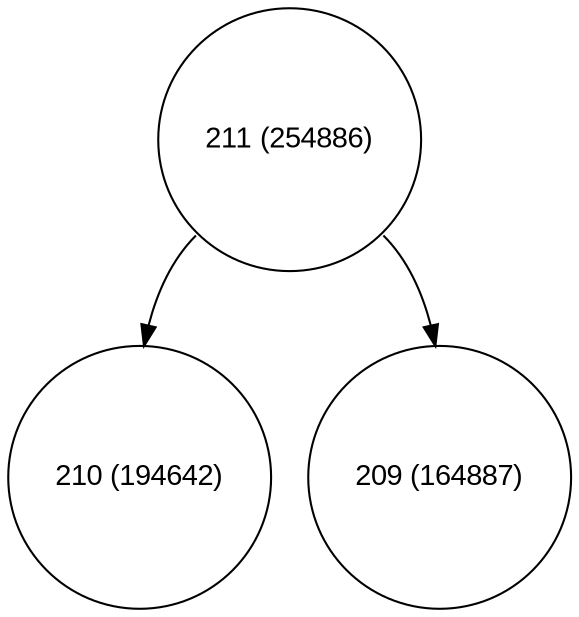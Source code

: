 digraph move_down {
	node [fontname="Arial", shape="circle", width=0.5]; 

	0 [label = "211 (254886)"];
	0:sw -> 1;
	1 [label = "210 (194642)"];
	0:se -> 2;
	2 [label = "209 (164887)"];
}
